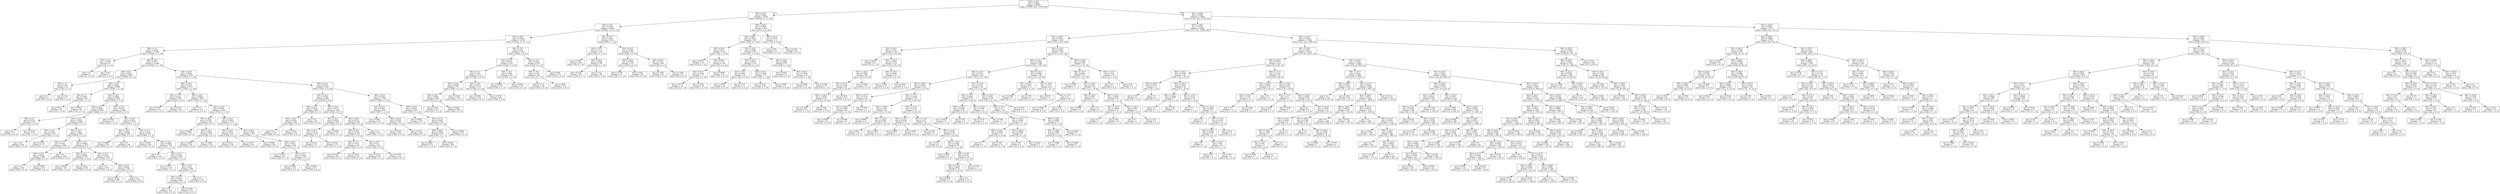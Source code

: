 digraph Tree {
node [shape=box] ;
0 [label="X[0] <= 98.5\ngini = 0.5265\nsamples = 28863\nvalue = [15995, 506, 11746, 616]"] ;
1 [label="X[0] <= 85.5\ngini = 0.0493\nsamples = 15243\nvalue = [14858, 13, 17, 355]"] ;
0 -> 1 [labeldistance=2.5, labelangle=45, headlabel="True"] ;
2 [label="X[0] <= 78.5\ngini = 0.0265\nsamples = 14842\nvalue = [14643, 13, 14, 172]"] ;
1 -> 2 ;
3 [label="X[0] <= 68.5\ngini = 0.0198\nsamples = 14306\nvalue = [14163, 13, 13, 117]"] ;
2 -> 3 ;
4 [label="X[0] <= 3.5\ngini = 0.0136\nsamples = 12394\nvalue = [12309, 13, 7, 65]"] ;
3 -> 4 ;
5 [label="X[0] <= 2.0\ngini = 0.4444\nsamples = 6\nvalue = [4, 2, 0, 0]"] ;
4 -> 5 ;
6 [label="gini = 0.0\nsamples = 1\nvalue = [1, 0, 0, 0]"] ;
5 -> 6 ;
7 [label="gini = 0.48\nsamples = 5\nvalue = [3, 2, 0, 0]"] ;
5 -> 7 ;
8 [label="X[0] <= 36.5\ngini = 0.0133\nsamples = 12388\nvalue = [12305, 11, 7, 65]"] ;
4 -> 8 ;
9 [label="X[0] <= 6.5\ngini = 0.0057\nsamples = 6604\nvalue = [6585, 8, 0, 11]"] ;
8 -> 9 ;
10 [label="X[0] <= 5.5\ngini = 0.185\nsamples = 20\nvalue = [18, 1, 0, 1]"] ;
9 -> 10 ;
11 [label="gini = 0.0\nsamples = 9\nvalue = [9, 0, 0, 0]"] ;
10 -> 11 ;
12 [label="gini = 0.314\nsamples = 11\nvalue = [9, 1, 0, 1]"] ;
10 -> 12 ;
13 [label="X[0] <= 8.5\ngini = 0.0052\nsamples = 6584\nvalue = [6567, 7, 0, 10]"] ;
9 -> 13 ;
14 [label="X[0] <= 7.5\ngini = 0.0592\nsamples = 66\nvalue = [64, 1, 0, 1]"] ;
13 -> 14 ;
15 [label="gini = 0.074\nsamples = 26\nvalue = [25, 1, 0, 0]"] ;
14 -> 15 ;
16 [label="gini = 0.0487\nsamples = 40\nvalue = [39, 0, 0, 1]"] ;
14 -> 16 ;
17 [label="X[0] <= 26.5\ngini = 0.0046\nsamples = 6518\nvalue = [6503, 6, 0, 9]"] ;
13 -> 17 ;
18 [label="X[0] <= 10.5\ngini = 0.0026\nsamples = 4670\nvalue = [4664, 4, 0, 2]"] ;
17 -> 18 ;
19 [label="X[0] <= 9.5\ngini = 0.0123\nsamples = 162\nvalue = [161, 1, 0, 0]"] ;
18 -> 19 ;
20 [label="gini = 0.0\nsamples = 70\nvalue = [70, 0, 0, 0]"] ;
19 -> 20 ;
21 [label="gini = 0.0215\nsamples = 92\nvalue = [91, 1, 0, 0]"] ;
19 -> 21 ;
22 [label="X[0] <= 13.5\ngini = 0.0022\nsamples = 4508\nvalue = [4503, 3, 0, 2]"] ;
18 -> 22 ;
23 [label="X[0] <= 12.5\ngini = 0.0047\nsamples = 425\nvalue = [424, 1, 0, 0]"] ;
22 -> 23 ;
24 [label="gini = 0.0\nsamples = 248\nvalue = [248, 0, 0, 0]"] ;
23 -> 24 ;
25 [label="gini = 0.0112\nsamples = 177\nvalue = [176, 1, 0, 0]"] ;
23 -> 25 ;
26 [label="X[0] <= 20.5\ngini = 0.002\nsamples = 4083\nvalue = [4079, 2, 0, 2]"] ;
22 -> 26 ;
27 [label="X[0] <= 17.5\ngini = 0.001\nsamples = 1904\nvalue = [1903, 0, 0, 1]"] ;
26 -> 27 ;
28 [label="X[0] <= 16.5\ngini = 0.0022\nsamples = 899\nvalue = [898, 0, 0, 1]"] ;
27 -> 28 ;
29 [label="gini = 0.0\nsamples = 652\nvalue = [652, 0, 0, 0]"] ;
28 -> 29 ;
30 [label="gini = 0.0081\nsamples = 247\nvalue = [246, 0, 0, 1]"] ;
28 -> 30 ;
31 [label="gini = 0.0\nsamples = 1005\nvalue = [1005, 0, 0, 0]"] ;
27 -> 31 ;
32 [label="X[0] <= 22.5\ngini = 0.0028\nsamples = 2179\nvalue = [2176, 2, 0, 1]"] ;
26 -> 32 ;
33 [label="X[0] <= 21.5\ngini = 0.0054\nsamples = 737\nvalue = [735, 2, 0, 0]"] ;
32 -> 33 ;
34 [label="gini = 0.0058\nsamples = 343\nvalue = [342, 1, 0, 0]"] ;
33 -> 34 ;
35 [label="gini = 0.0051\nsamples = 394\nvalue = [393, 1, 0, 0]"] ;
33 -> 35 ;
36 [label="X[0] <= 24.5\ngini = 0.0014\nsamples = 1442\nvalue = [1441, 0, 0, 1]"] ;
32 -> 36 ;
37 [label="gini = 0.0\nsamples = 738\nvalue = [738, 0, 0, 0]"] ;
36 -> 37 ;
38 [label="X[0] <= 25.5\ngini = 0.0028\nsamples = 704\nvalue = [703, 0, 0, 1]"] ;
36 -> 38 ;
39 [label="gini = 0.0054\nsamples = 368\nvalue = [367, 0, 0, 1]"] ;
38 -> 39 ;
40 [label="gini = 0.0\nsamples = 336\nvalue = [336, 0, 0, 0]"] ;
38 -> 40 ;
41 [label="X[0] <= 27.5\ngini = 0.0097\nsamples = 1848\nvalue = [1839, 2, 0, 7]"] ;
17 -> 41 ;
42 [label="gini = 0.0219\nsamples = 271\nvalue = [268, 1, 0, 2]"] ;
41 -> 42 ;
43 [label="X[0] <= 30.5\ngini = 0.0076\nsamples = 1577\nvalue = [1571, 1, 0, 5]"] ;
41 -> 43 ;
44 [label="X[0] <= 28.5\ngini = 0.0029\nsamples = 690\nvalue = [689, 0, 0, 1]"] ;
43 -> 44 ;
45 [label="gini = 0.0068\nsamples = 291\nvalue = [290, 0, 0, 1]"] ;
44 -> 45 ;
46 [label="gini = 0.0\nsamples = 399\nvalue = [399, 0, 0, 0]"] ;
44 -> 46 ;
47 [label="X[0] <= 31.5\ngini = 0.0112\nsamples = 887\nvalue = [882, 1, 0, 4]"] ;
43 -> 47 ;
48 [label="gini = 0.0234\nsamples = 169\nvalue = [167, 0, 0, 2]"] ;
47 -> 48 ;
49 [label="X[0] <= 32.5\ngini = 0.0083\nsamples = 718\nvalue = [715, 1, 0, 2]"] ;
47 -> 49 ;
50 [label="gini = 0.0\nsamples = 153\nvalue = [153, 0, 0, 0]"] ;
49 -> 50 ;
51 [label="X[0] <= 33.5\ngini = 0.0106\nsamples = 565\nvalue = [562, 1, 0, 2]"] ;
49 -> 51 ;
52 [label="gini = 0.0237\nsamples = 167\nvalue = [165, 1, 0, 1]"] ;
51 -> 52 ;
53 [label="X[0] <= 35.5\ngini = 0.005\nsamples = 398\nvalue = [397, 0, 0, 1]"] ;
51 -> 53 ;
54 [label="X[0] <= 34.5\ngini = 0.0074\nsamples = 269\nvalue = [268, 0, 0, 1]"] ;
53 -> 54 ;
55 [label="gini = 0.0\nsamples = 126\nvalue = [126, 0, 0, 0]"] ;
54 -> 55 ;
56 [label="gini = 0.0139\nsamples = 143\nvalue = [142, 0, 0, 1]"] ;
54 -> 56 ;
57 [label="gini = 0.0\nsamples = 129\nvalue = [129, 0, 0, 0]"] ;
53 -> 57 ;
58 [label="X[0] <= 48.5\ngini = 0.0219\nsamples = 5784\nvalue = [5720, 3, 7, 54]"] ;
8 -> 58 ;
59 [label="X[0] <= 38.5\ngini = 0.0315\nsamples = 1877\nvalue = [1847, 3, 1, 26]"] ;
58 -> 59 ;
60 [label="X[0] <= 37.5\ngini = 0.0525\nsamples = 224\nvalue = [218, 3, 0, 3]"] ;
59 -> 60 ;
61 [label="gini = 0.0333\nsamples = 118\nvalue = [116, 0, 0, 2]"] ;
60 -> 61 ;
62 [label="gini = 0.0732\nsamples = 106\nvalue = [102, 3, 0, 1]"] ;
60 -> 62 ;
63 [label="X[0] <= 39.5\ngini = 0.0286\nsamples = 1653\nvalue = [1629, 0, 1, 23]"] ;
59 -> 63 ;
64 [label="gini = 0.0\nsamples = 113\nvalue = [113, 0, 0, 0]"] ;
63 -> 64 ;
65 [label="X[0] <= 42.5\ngini = 0.0307\nsamples = 1540\nvalue = [1516, 0, 1, 23]"] ;
63 -> 65 ;
66 [label="X[0] <= 40.5\ngini = 0.0379\nsamples = 362\nvalue = [355, 0, 0, 7]"] ;
65 -> 66 ;
67 [label="gini = 0.0364\nsamples = 108\nvalue = [106, 0, 0, 2]"] ;
66 -> 67 ;
68 [label="X[0] <= 41.5\ngini = 0.0386\nsamples = 254\nvalue = [249, 0, 0, 5]"] ;
66 -> 68 ;
69 [label="gini = 0.0392\nsamples = 100\nvalue = [98, 0, 0, 2]"] ;
68 -> 69 ;
70 [label="gini = 0.0382\nsamples = 154\nvalue = [151, 0, 0, 3]"] ;
68 -> 70 ;
71 [label="X[0] <= 44.5\ngini = 0.0285\nsamples = 1178\nvalue = [1161, 0, 1, 16]"] ;
65 -> 71 ;
72 [label="X[0] <= 43.5\ngini = 0.0151\nsamples = 395\nvalue = [392, 0, 0, 3]"] ;
71 -> 72 ;
73 [label="gini = 0.0103\nsamples = 194\nvalue = [193, 0, 0, 1]"] ;
72 -> 73 ;
74 [label="gini = 0.0197\nsamples = 201\nvalue = [199, 0, 0, 2]"] ;
72 -> 74 ;
75 [label="X[0] <= 45.5\ngini = 0.0352\nsamples = 783\nvalue = [769, 0, 1, 13]"] ;
71 -> 75 ;
76 [label="gini = 0.0585\nsamples = 199\nvalue = [193, 0, 0, 6]"] ;
75 -> 76 ;
77 [label="X[0] <= 46.5\ngini = 0.0271\nsamples = 584\nvalue = [576, 0, 1, 7]"] ;
75 -> 77 ;
78 [label="gini = 0.028\nsamples = 212\nvalue = [209, 0, 1, 2]"] ;
77 -> 78 ;
79 [label="X[0] <= 47.5\ngini = 0.0265\nsamples = 372\nvalue = [367, 0, 0, 5]"] ;
77 -> 79 ;
80 [label="gini = 0.0268\nsamples = 221\nvalue = [218, 0, 0, 3]"] ;
79 -> 80 ;
81 [label="gini = 0.0261\nsamples = 151\nvalue = [149, 0, 0, 2]"] ;
79 -> 81 ;
82 [label="X[0] <= 61.5\ngini = 0.0173\nsamples = 3907\nvalue = [3873, 0, 6, 28]"] ;
58 -> 82 ;
83 [label="X[0] <= 53.5\ngini = 0.0109\nsamples = 2201\nvalue = [2189, 0, 4, 8]"] ;
82 -> 83 ;
84 [label="X[0] <= 51.5\ngini = 0.0025\nsamples = 809\nvalue = [808, 0, 0, 1]"] ;
83 -> 84 ;
85 [label="X[0] <= 50.5\ngini = 0.0041\nsamples = 482\nvalue = [481, 0, 0, 1]"] ;
84 -> 85 ;
86 [label="gini = 0.0\nsamples = 326\nvalue = [326, 0, 0, 0]"] ;
85 -> 86 ;
87 [label="gini = 0.0127\nsamples = 156\nvalue = [155, 0, 0, 1]"] ;
85 -> 87 ;
88 [label="gini = 0.0\nsamples = 327\nvalue = [327, 0, 0, 0]"] ;
84 -> 88 ;
89 [label="X[0] <= 56.5\ngini = 0.0157\nsamples = 1392\nvalue = [1381, 0, 4, 7]"] ;
83 -> 89 ;
90 [label="X[0] <= 55.5\ngini = 0.0234\nsamples = 509\nvalue = [503, 0, 4, 2]"] ;
89 -> 90 ;
91 [label="X[0] <= 54.5\ngini = 0.0113\nsamples = 352\nvalue = [350, 0, 1, 1]"] ;
90 -> 91 ;
92 [label="gini = 0.0112\nsamples = 177\nvalue = [176, 0, 0, 1]"] ;
91 -> 92 ;
93 [label="gini = 0.0114\nsamples = 175\nvalue = [174, 0, 1, 0]"] ;
91 -> 93 ;
94 [label="gini = 0.0499\nsamples = 157\nvalue = [153, 0, 3, 1]"] ;
90 -> 94 ;
95 [label="X[0] <= 60.5\ngini = 0.0113\nsamples = 883\nvalue = [878, 0, 0, 5]"] ;
89 -> 95 ;
96 [label="X[0] <= 58.5\ngini = 0.0138\nsamples = 722\nvalue = [717, 0, 0, 5]"] ;
95 -> 96 ;
97 [label="X[0] <= 57.5\ngini = 0.0165\nsamples = 361\nvalue = [358, 0, 0, 3]"] ;
96 -> 97 ;
98 [label="gini = 0.0124\nsamples = 160\nvalue = [159, 0, 0, 1]"] ;
97 -> 98 ;
99 [label="gini = 0.0197\nsamples = 201\nvalue = [199, 0, 0, 2]"] ;
97 -> 99 ;
100 [label="X[0] <= 59.5\ngini = 0.011\nsamples = 361\nvalue = [359, 0, 0, 2]"] ;
96 -> 100 ;
101 [label="gini = 0.0118\nsamples = 169\nvalue = [168, 0, 0, 1]"] ;
100 -> 101 ;
102 [label="gini = 0.0104\nsamples = 192\nvalue = [191, 0, 0, 1]"] ;
100 -> 102 ;
103 [label="gini = 0.0\nsamples = 161\nvalue = [161, 0, 0, 0]"] ;
95 -> 103 ;
104 [label="X[0] <= 64.5\ngini = 0.0255\nsamples = 1706\nvalue = [1684, 0, 2, 20]"] ;
82 -> 104 ;
105 [label="X[0] <= 62.5\ngini = 0.0347\nsamples = 679\nvalue = [667, 0, 0, 12]"] ;
104 -> 105 ;
106 [label="gini = 0.0461\nsamples = 212\nvalue = [207, 0, 0, 5]"] ;
105 -> 106 ;
107 [label="X[0] <= 63.5\ngini = 0.0295\nsamples = 467\nvalue = [460, 0, 0, 7]"] ;
105 -> 107 ;
108 [label="gini = 0.0195\nsamples = 203\nvalue = [201, 0, 0, 2]"] ;
107 -> 108 ;
109 [label="gini = 0.0372\nsamples = 264\nvalue = [259, 0, 0, 5]"] ;
107 -> 109 ;
110 [label="X[0] <= 65.5\ngini = 0.0193\nsamples = 1027\nvalue = [1017, 0, 2, 8]"] ;
104 -> 110 ;
111 [label="gini = 0.0085\nsamples = 235\nvalue = [234, 0, 1, 0]"] ;
110 -> 111 ;
112 [label="X[0] <= 67.5\ngini = 0.0225\nsamples = 792\nvalue = [783, 0, 1, 8]"] ;
110 -> 112 ;
113 [label="X[0] <= 66.5\ngini = 0.0285\nsamples = 555\nvalue = [547, 0, 1, 7]"] ;
112 -> 113 ;
114 [label="gini = 0.0287\nsamples = 275\nvalue = [271, 0, 0, 4]"] ;
113 -> 114 ;
115 [label="gini = 0.0282\nsamples = 280\nvalue = [276, 0, 1, 3]"] ;
113 -> 115 ;
116 [label="gini = 0.0084\nsamples = 237\nvalue = [236, 0, 0, 1]"] ;
112 -> 116 ;
117 [label="X[0] <= 75.5\ngini = 0.059\nsamples = 1912\nvalue = [1854, 0, 6, 52]"] ;
3 -> 117 ;
118 [label="X[0] <= 73.5\ngini = 0.0516\nsamples = 1477\nvalue = [1438, 0, 6, 33]"] ;
117 -> 118 ;
119 [label="X[0] <= 71.5\ngini = 0.047\nsamples = 1124\nvalue = [1097, 0, 4, 23]"] ;
118 -> 119 ;
120 [label="X[0] <= 70.5\ngini = 0.0469\nsamples = 711\nvalue = [694, 0, 4, 13]"] ;
119 -> 120 ;
121 [label="X[0] <= 69.5\ngini = 0.0484\nsamples = 485\nvalue = [473, 0, 2, 10]"] ;
120 -> 121 ;
122 [label="gini = 0.0541\nsamples = 217\nvalue = [211, 0, 2, 4]"] ;
121 -> 122 ;
123 [label="gini = 0.0438\nsamples = 268\nvalue = [262, 0, 0, 6]"] ;
121 -> 123 ;
124 [label="gini = 0.0435\nsamples = 226\nvalue = [221, 0, 2, 3]"] ;
120 -> 124 ;
125 [label="X[0] <= 72.5\ngini = 0.0473\nsamples = 413\nvalue = [403, 0, 0, 10]"] ;
119 -> 125 ;
126 [label="gini = 0.0467\nsamples = 209\nvalue = [204, 0, 0, 5]"] ;
125 -> 126 ;
127 [label="gini = 0.0478\nsamples = 204\nvalue = [199, 0, 0, 5]"] ;
125 -> 127 ;
128 [label="X[0] <= 74.5\ngini = 0.066\nsamples = 353\nvalue = [341, 0, 2, 10]"] ;
118 -> 128 ;
129 [label="gini = 0.0665\nsamples = 175\nvalue = [169, 0, 1, 5]"] ;
128 -> 129 ;
130 [label="gini = 0.0655\nsamples = 178\nvalue = [172, 0, 1, 5]"] ;
128 -> 130 ;
131 [label="X[0] <= 77.5\ngini = 0.0835\nsamples = 435\nvalue = [416, 0, 0, 19]"] ;
117 -> 131 ;
132 [label="X[0] <= 76.5\ngini = 0.109\nsamples = 294\nvalue = [277, 0, 0, 17]"] ;
131 -> 132 ;
133 [label="gini = 0.1172\nsamples = 160\nvalue = [150, 0, 0, 10]"] ;
132 -> 133 ;
134 [label="gini = 0.099\nsamples = 134\nvalue = [127, 0, 0, 7]"] ;
132 -> 134 ;
135 [label="gini = 0.028\nsamples = 141\nvalue = [139, 0, 0, 2]"] ;
131 -> 135 ;
136 [label="X[0] <= 81.5\ngini = 0.1875\nsamples = 536\nvalue = [480, 0, 1, 55]"] ;
2 -> 136 ;
137 [label="X[0] <= 79.5\ngini = 0.1311\nsamples = 313\nvalue = [291, 0, 1, 21]"] ;
136 -> 137 ;
138 [label="gini = 0.1541\nsamples = 108\nvalue = [99, 0, 1, 8]"] ;
137 -> 138 ;
139 [label="X[0] <= 80.5\ngini = 0.1188\nsamples = 205\nvalue = [192, 0, 0, 13]"] ;
137 -> 139 ;
140 [label="gini = 0.1223\nsamples = 107\nvalue = [100, 0, 0, 7]"] ;
139 -> 140 ;
141 [label="gini = 0.115\nsamples = 98\nvalue = [92, 0, 0, 6]"] ;
139 -> 141 ;
142 [label="X[0] <= 83.5\ngini = 0.2584\nsamples = 223\nvalue = [189, 0, 0, 34]"] ;
136 -> 142 ;
143 [label="X[0] <= 82.5\ngini = 0.3348\nsamples = 127\nvalue = [100, 0, 0, 27]"] ;
142 -> 143 ;
144 [label="gini = 0.2744\nsamples = 67\nvalue = [56, 0, 0, 11]"] ;
143 -> 144 ;
145 [label="gini = 0.3911\nsamples = 60\nvalue = [44, 0, 0, 16]"] ;
143 -> 145 ;
146 [label="X[0] <= 84.5\ngini = 0.1352\nsamples = 96\nvalue = [89, 0, 0, 7]"] ;
142 -> 146 ;
147 [label="gini = 0.1298\nsamples = 43\nvalue = [40, 0, 0, 3]"] ;
146 -> 147 ;
148 [label="gini = 0.1396\nsamples = 53\nvalue = [49, 0, 0, 4]"] ;
146 -> 148 ;
149 [label="X[0] <= 96.5\ngini = 0.5042\nsamples = 401\nvalue = [215, 0, 3, 183]"] ;
1 -> 149 ;
150 [label="X[0] <= 89.5\ngini = 0.5002\nsamples = 350\nvalue = [196, 0, 3, 151]"] ;
149 -> 150 ;
151 [label="X[0] <= 86.5\ngini = 0.4817\nsamples = 163\nvalue = [99, 0, 1, 63]"] ;
150 -> 151 ;
152 [label="gini = 0.4973\nsamples = 54\nvalue = [32, 0, 1, 21]"] ;
151 -> 152 ;
153 [label="X[0] <= 88.5\ngini = 0.4737\nsamples = 109\nvalue = [67, 0, 0, 42]"] ;
151 -> 153 ;
154 [label="X[0] <= 87.5\ngini = 0.4756\nsamples = 77\nvalue = [47, 0, 0, 30]"] ;
153 -> 154 ;
155 [label="gini = 0.4775\nsamples = 33\nvalue = [20, 0, 0, 13]"] ;
154 -> 155 ;
156 [label="gini = 0.4742\nsamples = 44\nvalue = [27, 0, 0, 17]"] ;
154 -> 156 ;
157 [label="gini = 0.4688\nsamples = 32\nvalue = [20, 0, 0, 12]"] ;
153 -> 157 ;
158 [label="X[0] <= 93.5\ngini = 0.5094\nsamples = 187\nvalue = [97, 0, 2, 88]"] ;
150 -> 158 ;
159 [label="X[0] <= 91.5\ngini = 0.5079\nsamples = 120\nvalue = [58, 0, 1, 61]"] ;
158 -> 159 ;
160 [label="X[0] <= 90.5\ngini = 0.4981\nsamples = 49\nvalue = [26, 0, 0, 23]"] ;
159 -> 160 ;
161 [label="gini = 0.4974\nsamples = 28\nvalue = [13, 0, 0, 15]"] ;
160 -> 161 ;
162 [label="gini = 0.4717\nsamples = 21\nvalue = [13, 0, 0, 8]"] ;
160 -> 162 ;
163 [label="X[0] <= 92.5\ngini = 0.5102\nsamples = 71\nvalue = [32, 0, 1, 38]"] ;
159 -> 163 ;
164 [label="gini = 0.5242\nsamples = 34\nvalue = [15, 0, 1, 18]"] ;
163 -> 164 ;
165 [label="gini = 0.4967\nsamples = 37\nvalue = [17, 0, 0, 20]"] ;
163 -> 165 ;
166 [label="X[0] <= 94.5\ngini = 0.4986\nsamples = 67\nvalue = [39, 0, 1, 27]"] ;
158 -> 166 ;
167 [label="gini = 0.4281\nsamples = 29\nvalue = [20, 0, 0, 9]"] ;
166 -> 167 ;
168 [label="X[0] <= 95.5\ngini = 0.5249\nsamples = 38\nvalue = [19, 0, 1, 18]"] ;
166 -> 168 ;
169 [label="gini = 0.4989\nsamples = 21\nvalue = [11, 0, 0, 10]"] ;
168 -> 169 ;
170 [label="gini = 0.5536\nsamples = 17\nvalue = [8, 0, 1, 8]"] ;
168 -> 170 ;
171 [label="X[0] <= 97.5\ngini = 0.4675\nsamples = 51\nvalue = [19, 0, 0, 32]"] ;
149 -> 171 ;
172 [label="gini = 0.48\nsamples = 25\nvalue = [10, 0, 0, 15]"] ;
171 -> 172 ;
173 [label="gini = 0.4527\nsamples = 26\nvalue = [9, 0, 0, 17]"] ;
171 -> 173 ;
174 [label="X[0] <= 260.5\ngini = 0.2498\nsamples = 13620\nvalue = [1137, 493, 11729, 261]"] ;
0 -> 174 [labeldistance=2.5, labelangle=-45, headlabel="False"] ;
175 [label="X[0] <= 148.5\ngini = 0.0742\nsamples = 12043\nvalue = [77, 123, 11584, 259]"] ;
174 -> 175 ;
176 [label="X[0] <= 105.5\ngini = 0.5601\nsamples = 474\nvalue = [30, 3, 202, 239]"] ;
175 -> 176 ;
177 [label="X[0] <= 99.5\ngini = 0.5351\nsamples = 143\nvalue = [19, 0, 35, 89]"] ;
176 -> 177 ;
178 [label="gini = 0.5248\nsamples = 22\nvalue = [5, 0, 3, 14]"] ;
177 -> 178 ;
179 [label="X[0] <= 103.5\ngini = 0.5325\nsamples = 121\nvalue = [14, 0, 32, 75]"] ;
177 -> 179 ;
180 [label="X[0] <= 102.5\ngini = 0.5004\nsamples = 89\nvalue = [8, 0, 23, 58]"] ;
179 -> 180 ;
181 [label="X[0] <= 101.5\ngini = 0.5108\nsamples = 65\nvalue = [5, 0, 19, 41]"] ;
180 -> 181 ;
182 [label="X[0] <= 100.5\ngini = 0.4824\nsamples = 43\nvalue = [4, 0, 10, 29]"] ;
181 -> 182 ;
183 [label="gini = 0.5104\nsamples = 23\nvalue = [3, 0, 5, 15]"] ;
182 -> 183 ;
184 [label="gini = 0.445\nsamples = 20\nvalue = [1, 0, 5, 14]"] ;
182 -> 184 ;
185 [label="gini = 0.5331\nsamples = 22\nvalue = [1, 0, 9, 12]"] ;
181 -> 185 ;
186 [label="gini = 0.4549\nsamples = 24\nvalue = [3, 0, 4, 17]"] ;
180 -> 186 ;
187 [label="X[0] <= 104.5\ngini = 0.6035\nsamples = 32\nvalue = [6, 0, 9, 17]"] ;
179 -> 187 ;
188 [label="gini = 0.6044\nsamples = 15\nvalue = [3, 0, 4, 8]"] ;
187 -> 188 ;
189 [label="gini = 0.6021\nsamples = 17\nvalue = [3, 0, 5, 9]"] ;
187 -> 189 ;
190 [label="X[0] <= 136.5\ngini = 0.5389\nsamples = 331\nvalue = [11, 3, 167, 150]"] ;
176 -> 190 ;
191 [label="X[0] <= 131.5\ngini = 0.5366\nsamples = 284\nvalue = [10, 1, 139, 134]"] ;
190 -> 191 ;
192 [label="X[0] <= 119.5\ngini = 0.5372\nsamples = 235\nvalue = [10, 0, 121, 104]"] ;
191 -> 192 ;
193 [label="X[0] <= 108.5\ngini = 0.5425\nsamples = 153\nvalue = [7, 0, 74, 72]"] ;
192 -> 193 ;
194 [label="X[0] <= 107.5\ngini = 0.5733\nsamples = 43\nvalue = [4, 0, 22, 17]"] ;
193 -> 194 ;
195 [label="X[0] <= 106.5\ngini = 0.5996\nsamples = 32\nvalue = [4, 0, 13, 15]"] ;
194 -> 195 ;
196 [label="gini = 0.5805\nsamples = 21\nvalue = [2, 0, 9, 10]"] ;
195 -> 196 ;
197 [label="gini = 0.6281\nsamples = 11\nvalue = [2, 0, 4, 5]"] ;
195 -> 197 ;
198 [label="gini = 0.2975\nsamples = 11\nvalue = [0, 0, 9, 2]"] ;
194 -> 198 ;
199 [label="X[0] <= 111.5\ngini = 0.5258\nsamples = 110\nvalue = [3, 0, 52, 55]"] ;
193 -> 199 ;
200 [label="X[0] <= 109.5\ngini = 0.535\nsamples = 40\nvalue = [2, 0, 16, 22]"] ;
199 -> 200 ;
201 [label="gini = 0.4898\nsamples = 14\nvalue = [0, 0, 6, 8]"] ;
200 -> 201 ;
202 [label="X[0] <= 110.5\ngini = 0.5562\nsamples = 26\nvalue = [2, 0, 10, 14]"] ;
200 -> 202 ;
203 [label="gini = 0.602\nsamples = 14\nvalue = [2, 0, 5, 7]"] ;
202 -> 203 ;
204 [label="gini = 0.4861\nsamples = 12\nvalue = [0, 0, 5, 7]"] ;
202 -> 204 ;
205 [label="X[0] <= 113.5\ngini = 0.5131\nsamples = 70\nvalue = [1, 0, 36, 33]"] ;
199 -> 205 ;
206 [label="X[0] <= 112.5\ngini = 0.4444\nsamples = 18\nvalue = [0, 0, 12, 6]"] ;
205 -> 206 ;
207 [label="gini = 0.4898\nsamples = 7\nvalue = [0, 0, 4, 3]"] ;
206 -> 207 ;
208 [label="gini = 0.3967\nsamples = 11\nvalue = [0, 0, 8, 3]"] ;
206 -> 208 ;
209 [label="X[0] <= 114.5\ngini = 0.517\nsamples = 52\nvalue = [1, 0, 24, 27]"] ;
205 -> 209 ;
210 [label="gini = 0.2188\nsamples = 8\nvalue = [0, 0, 1, 7]"] ;
209 -> 210 ;
211 [label="X[0] <= 115.5\ngini = 0.5196\nsamples = 44\nvalue = [1, 0, 23, 20]"] ;
209 -> 211 ;
212 [label="gini = 0.375\nsamples = 8\nvalue = [0, 0, 6, 2]"] ;
211 -> 212 ;
213 [label="X[0] <= 116.5\ngini = 0.5262\nsamples = 36\nvalue = [1, 0, 17, 18]"] ;
211 -> 213 ;
214 [label="gini = 0.4444\nsamples = 6\nvalue = [0, 0, 2, 4]"] ;
213 -> 214 ;
215 [label="X[0] <= 118.5\ngini = 0.5311\nsamples = 30\nvalue = [1, 0, 15, 14]"] ;
213 -> 215 ;
216 [label="X[0] <= 117.5\ngini = 0.4986\nsamples = 19\nvalue = [0, 0, 10, 9]"] ;
215 -> 216 ;
217 [label="gini = 0.4938\nsamples = 9\nvalue = [0, 0, 5, 4]"] ;
216 -> 217 ;
218 [label="gini = 0.5\nsamples = 10\nvalue = [0, 0, 5, 5]"] ;
216 -> 218 ;
219 [label="gini = 0.5785\nsamples = 11\nvalue = [1, 0, 5, 5]"] ;
215 -> 219 ;
220 [label="X[0] <= 123.5\ngini = 0.5178\nsamples = 82\nvalue = [3, 0, 47, 32]"] ;
192 -> 220 ;
221 [label="X[0] <= 121.5\ngini = 0.4005\nsamples = 27\nvalue = [1, 0, 20, 6]"] ;
220 -> 221 ;
222 [label="X[0] <= 120.5\ngini = 0.4082\nsamples = 14\nvalue = [0, 0, 10, 4]"] ;
221 -> 222 ;
223 [label="gini = 0.3457\nsamples = 9\nvalue = [0, 0, 7, 2]"] ;
222 -> 223 ;
224 [label="gini = 0.48\nsamples = 5\nvalue = [0, 0, 3, 2]"] ;
222 -> 224 ;
225 [label="X[0] <= 122.5\ngini = 0.3787\nsamples = 13\nvalue = [1, 0, 10, 2]"] ;
221 -> 225 ;
226 [label="gini = 0.2778\nsamples = 6\nvalue = [0, 0, 5, 1]"] ;
225 -> 226 ;
227 [label="gini = 0.449\nsamples = 7\nvalue = [1, 0, 5, 1]"] ;
225 -> 227 ;
228 [label="X[0] <= 130.5\ngini = 0.5342\nsamples = 55\nvalue = [2, 0, 27, 26]"] ;
220 -> 228 ;
229 [label="X[0] <= 127.5\ngini = 0.5\nsamples = 44\nvalue = [0, 0, 22, 22]"] ;
228 -> 229 ;
230 [label="X[0] <= 125.5\ngini = 0.4938\nsamples = 27\nvalue = [0, 0, 15, 12]"] ;
229 -> 230 ;
231 [label="X[0] <= 124.5\ngini = 0.4986\nsamples = 19\nvalue = [0, 0, 10, 9]"] ;
230 -> 231 ;
232 [label="gini = 0.5\nsamples = 6\nvalue = [0, 0, 3, 3]"] ;
231 -> 232 ;
233 [label="gini = 0.497\nsamples = 13\nvalue = [0, 0, 7, 6]"] ;
231 -> 233 ;
234 [label="X[0] <= 126.5\ngini = 0.4688\nsamples = 8\nvalue = [0, 0, 5, 3]"] ;
230 -> 234 ;
235 [label="gini = 0.48\nsamples = 5\nvalue = [0, 0, 3, 2]"] ;
234 -> 235 ;
236 [label="gini = 0.4444\nsamples = 3\nvalue = [0, 0, 2, 1]"] ;
234 -> 236 ;
237 [label="X[0] <= 129.5\ngini = 0.4844\nsamples = 17\nvalue = [0, 0, 7, 10]"] ;
229 -> 237 ;
238 [label="X[0] <= 128.5\ngini = 0.4898\nsamples = 14\nvalue = [0, 0, 6, 8]"] ;
237 -> 238 ;
239 [label="gini = 0.4898\nsamples = 7\nvalue = [0, 0, 3, 4]"] ;
238 -> 239 ;
240 [label="gini = 0.4898\nsamples = 7\nvalue = [0, 0, 3, 4]"] ;
238 -> 240 ;
241 [label="gini = 0.4444\nsamples = 3\nvalue = [0, 0, 1, 2]"] ;
237 -> 241 ;
242 [label="gini = 0.6281\nsamples = 11\nvalue = [2, 0, 5, 4]"] ;
228 -> 242 ;
243 [label="X[0] <= 133.5\ngini = 0.4898\nsamples = 49\nvalue = [0, 1, 18, 30]"] ;
191 -> 243 ;
244 [label="X[0] <= 132.5\ngini = 0.3047\nsamples = 16\nvalue = [0, 0, 3, 13]"] ;
243 -> 244 ;
245 [label="gini = 0.2188\nsamples = 8\nvalue = [0, 0, 1, 7]"] ;
244 -> 245 ;
246 [label="gini = 0.375\nsamples = 8\nvalue = [0, 0, 2, 6]"] ;
244 -> 246 ;
247 [label="X[0] <= 134.5\ngini = 0.5271\nsamples = 33\nvalue = [0, 1, 15, 17]"] ;
243 -> 247 ;
248 [label="gini = 0.5679\nsamples = 9\nvalue = [0, 1, 3, 5]"] ;
247 -> 248 ;
249 [label="X[0] <= 135.5\ngini = 0.5\nsamples = 24\nvalue = [0, 0, 12, 12]"] ;
247 -> 249 ;
250 [label="gini = 0.4898\nsamples = 14\nvalue = [0, 0, 8, 6]"] ;
249 -> 250 ;
251 [label="gini = 0.48\nsamples = 10\nvalue = [0, 0, 4, 6]"] ;
249 -> 251 ;
252 [label="X[0] <= 145.0\ngini = 0.5269\nsamples = 47\nvalue = [1, 2, 28, 16]"] ;
190 -> 252 ;
253 [label="X[0] <= 137.5\ngini = 0.469\nsamples = 37\nvalue = [1, 1, 25, 10]"] ;
252 -> 253 ;
254 [label="gini = 0.2188\nsamples = 8\nvalue = [0, 0, 7, 1]"] ;
253 -> 254 ;
255 [label="X[0] <= 139.5\ngini = 0.5161\nsamples = 29\nvalue = [1, 1, 18, 9]"] ;
253 -> 255 ;
256 [label="X[0] <= 138.5\ngini = 0.497\nsamples = 13\nvalue = [0, 0, 7, 6]"] ;
255 -> 256 ;
257 [label="gini = 0.4938\nsamples = 9\nvalue = [0, 0, 5, 4]"] ;
256 -> 257 ;
258 [label="gini = 0.5\nsamples = 4\nvalue = [0, 0, 2, 2]"] ;
256 -> 258 ;
259 [label="X[0] <= 141.5\ngini = 0.4844\nsamples = 16\nvalue = [1, 1, 11, 3]"] ;
255 -> 259 ;
260 [label="X[0] <= 140.5\ngini = 0.4463\nsamples = 11\nvalue = [1, 1, 8, 1]"] ;
259 -> 260 ;
261 [label="gini = 0.0\nsamples = 1\nvalue = [0, 0, 1, 0]"] ;
260 -> 261 ;
262 [label="gini = 0.48\nsamples = 10\nvalue = [1, 1, 7, 1]"] ;
260 -> 262 ;
263 [label="X[0] <= 143.0\ngini = 0.48\nsamples = 5\nvalue = [0, 0, 3, 2]"] ;
259 -> 263 ;
264 [label="gini = 0.0\nsamples = 1\nvalue = [0, 0, 0, 1]"] ;
263 -> 264 ;
265 [label="gini = 0.375\nsamples = 4\nvalue = [0, 0, 3, 1]"] ;
263 -> 265 ;
266 [label="X[0] <= 147.5\ngini = 0.54\nsamples = 10\nvalue = [0, 1, 3, 6]"] ;
252 -> 266 ;
267 [label="gini = 0.0\nsamples = 5\nvalue = [0, 0, 0, 5]"] ;
266 -> 267 ;
268 [label="gini = 0.56\nsamples = 5\nvalue = [0, 1, 3, 1]"] ;
266 -> 268 ;
269 [label="X[0] <= 251.5\ngini = 0.0319\nsamples = 11569\nvalue = [47, 120, 11382, 20]"] ;
175 -> 269 ;
270 [label="X[0] <= 190.5\ngini = 0.0202\nsamples = 10114\nvalue = [31, 52, 10011, 20]"] ;
269 -> 270 ;
271 [label="X[0] <= 158.5\ngini = 0.2877\nsamples = 107\nvalue = [0, 3, 89, 15]"] ;
270 -> 271 ;
272 [label="X[0] <= 150.5\ngini = 0.4395\nsamples = 32\nvalue = [0, 3, 23, 6]"] ;
271 -> 272 ;
273 [label="X[0] <= 149.5\ngini = 0.2778\nsamples = 6\nvalue = [0, 1, 5, 0]"] ;
272 -> 273 ;
274 [label="gini = 0.375\nsamples = 4\nvalue = [0, 1, 3, 0]"] ;
273 -> 274 ;
275 [label="gini = 0.0\nsamples = 2\nvalue = [0, 0, 2, 0]"] ;
273 -> 275 ;
276 [label="X[0] <= 152.5\ngini = 0.4615\nsamples = 26\nvalue = [0, 2, 18, 6]"] ;
272 -> 276 ;
277 [label="X[0] <= 151.5\ngini = 0.4898\nsamples = 7\nvalue = [0, 0, 4, 3]"] ;
276 -> 277 ;
278 [label="gini = 0.5\nsamples = 2\nvalue = [0, 0, 1, 1]"] ;
277 -> 278 ;
279 [label="gini = 0.48\nsamples = 5\nvalue = [0, 0, 3, 2]"] ;
277 -> 279 ;
280 [label="X[0] <= 153.5\ngini = 0.4211\nsamples = 19\nvalue = [0, 2, 14, 3]"] ;
276 -> 280 ;
281 [label="gini = 0.0\nsamples = 2\nvalue = [0, 0, 2, 0]"] ;
280 -> 281 ;
282 [label="X[0] <= 154.5\ngini = 0.4567\nsamples = 17\nvalue = [0, 2, 12, 3]"] ;
280 -> 282 ;
283 [label="gini = 0.5\nsamples = 2\nvalue = [0, 0, 1, 1]"] ;
282 -> 283 ;
284 [label="X[0] <= 157.5\ngini = 0.4267\nsamples = 15\nvalue = [0, 2, 11, 2]"] ;
282 -> 284 ;
285 [label="X[0] <= 155.5\ngini = 0.4298\nsamples = 11\nvalue = [0, 2, 8, 1]"] ;
284 -> 285 ;
286 [label="gini = 0.0\nsamples = 1\nvalue = [0, 0, 1, 0]"] ;
285 -> 286 ;
287 [label="X[0] <= 156.5\ngini = 0.46\nsamples = 10\nvalue = [0, 2, 7, 1]"] ;
285 -> 287 ;
288 [label="gini = 0.56\nsamples = 5\nvalue = [0, 1, 3, 1]"] ;
287 -> 288 ;
289 [label="gini = 0.32\nsamples = 5\nvalue = [0, 1, 4, 0]"] ;
287 -> 289 ;
290 [label="gini = 0.375\nsamples = 4\nvalue = [0, 0, 3, 1]"] ;
284 -> 290 ;
291 [label="X[0] <= 172.5\ngini = 0.2112\nsamples = 75\nvalue = [0, 0, 66, 9]"] ;
271 -> 291 ;
292 [label="X[0] <= 163.5\ngini = 0.0624\nsamples = 31\nvalue = [0, 0, 30, 1]"] ;
291 -> 292 ;
293 [label="X[0] <= 162.5\ngini = 0.1327\nsamples = 14\nvalue = [0, 0, 13, 1]"] ;
292 -> 293 ;
294 [label="gini = 0.0\nsamples = 11\nvalue = [0, 0, 11, 0]"] ;
293 -> 294 ;
295 [label="gini = 0.4444\nsamples = 3\nvalue = [0, 0, 2, 1]"] ;
293 -> 295 ;
296 [label="gini = 0.0\nsamples = 17\nvalue = [0, 0, 17, 0]"] ;
292 -> 296 ;
297 [label="X[0] <= 174.5\ngini = 0.2975\nsamples = 44\nvalue = [0, 0, 36, 8]"] ;
291 -> 297 ;
298 [label="X[0] <= 173.5\ngini = 0.5\nsamples = 6\nvalue = [0, 0, 3, 3]"] ;
297 -> 298 ;
299 [label="gini = 0.4444\nsamples = 3\nvalue = [0, 0, 2, 1]"] ;
298 -> 299 ;
300 [label="gini = 0.4444\nsamples = 3\nvalue = [0, 0, 1, 2]"] ;
298 -> 300 ;
301 [label="X[0] <= 180.5\ngini = 0.2285\nsamples = 38\nvalue = [0, 0, 33, 5]"] ;
297 -> 301 ;
302 [label="gini = 0.0\nsamples = 6\nvalue = [0, 0, 6, 0]"] ;
301 -> 302 ;
303 [label="X[0] <= 186.5\ngini = 0.2637\nsamples = 32\nvalue = [0, 0, 27, 5]"] ;
301 -> 303 ;
304 [label="X[0] <= 184.5\ngini = 0.4444\nsamples = 9\nvalue = [0, 0, 6, 3]"] ;
303 -> 304 ;
305 [label="X[0] <= 182.5\ngini = 0.4082\nsamples = 7\nvalue = [0, 0, 5, 2]"] ;
304 -> 305 ;
306 [label="X[0] <= 181.5\ngini = 0.48\nsamples = 5\nvalue = [0, 0, 3, 2]"] ;
305 -> 306 ;
307 [label="gini = 0.4444\nsamples = 3\nvalue = [0, 0, 2, 1]"] ;
306 -> 307 ;
308 [label="gini = 0.5\nsamples = 2\nvalue = [0, 0, 1, 1]"] ;
306 -> 308 ;
309 [label="gini = 0.0\nsamples = 2\nvalue = [0, 0, 2, 0]"] ;
305 -> 309 ;
310 [label="gini = 0.5\nsamples = 2\nvalue = [0, 0, 1, 1]"] ;
304 -> 310 ;
311 [label="X[0] <= 188.5\ngini = 0.1588\nsamples = 23\nvalue = [0, 0, 21, 2]"] ;
303 -> 311 ;
312 [label="gini = 0.0\nsamples = 7\nvalue = [0, 0, 7, 0]"] ;
311 -> 312 ;
313 [label="X[0] <= 189.5\ngini = 0.2188\nsamples = 16\nvalue = [0, 0, 14, 2]"] ;
311 -> 313 ;
314 [label="gini = 0.2449\nsamples = 7\nvalue = [0, 0, 6, 1]"] ;
313 -> 314 ;
315 [label="gini = 0.1975\nsamples = 9\nvalue = [0, 0, 8, 1]"] ;
313 -> 315 ;
316 [label="X[0] <= 218.5\ngini = 0.0169\nsamples = 10007\nvalue = [31, 49, 9922, 5]"] ;
270 -> 316 ;
317 [label="X[0] <= 197.5\ngini = 0.003\nsamples = 3985\nvalue = [0, 5, 3979, 1]"] ;
316 -> 317 ;
318 [label="X[0] <= 196.5\ngini = 0.0123\nsamples = 324\nvalue = [0, 1, 322, 1]"] ;
317 -> 318 ;
319 [label="gini = 0.0\nsamples = 231\nvalue = [0, 0, 231, 0]"] ;
318 -> 319 ;
320 [label="gini = 0.0423\nsamples = 93\nvalue = [0, 1, 91, 1]"] ;
318 -> 320 ;
321 [label="X[0] <= 217.5\ngini = 0.0022\nsamples = 3661\nvalue = [0, 4, 3657, 0]"] ;
317 -> 321 ;
322 [label="X[0] <= 200.5\ngini = 0.0017\nsamples = 3482\nvalue = [0, 3, 3479, 0]"] ;
321 -> 322 ;
323 [label="X[0] <= 199.5\ngini = 0.0059\nsamples = 337\nvalue = [0, 1, 336, 0]"] ;
322 -> 323 ;
324 [label="gini = 0.0\nsamples = 209\nvalue = [0, 0, 209, 0]"] ;
323 -> 324 ;
325 [label="gini = 0.0155\nsamples = 128\nvalue = [0, 1, 127, 0]"] ;
323 -> 325 ;
326 [label="X[0] <= 211.5\ngini = 0.0013\nsamples = 3145\nvalue = [0, 2, 3143, 0]"] ;
322 -> 326 ;
327 [label="gini = 0.0\nsamples = 1974\nvalue = [0, 0, 1974, 0]"] ;
326 -> 327 ;
328 [label="X[0] <= 212.5\ngini = 0.0034\nsamples = 1171\nvalue = [0, 2, 1169, 0]"] ;
326 -> 328 ;
329 [label="gini = 0.0105\nsamples = 190\nvalue = [0, 1, 189, 0]"] ;
328 -> 329 ;
330 [label="X[0] <= 214.5\ngini = 0.002\nsamples = 981\nvalue = [0, 1, 980, 0]"] ;
328 -> 330 ;
331 [label="gini = 0.0\nsamples = 412\nvalue = [0, 0, 412, 0]"] ;
330 -> 331 ;
332 [label="X[0] <= 215.5\ngini = 0.0035\nsamples = 569\nvalue = [0, 1, 568, 0]"] ;
330 -> 332 ;
333 [label="gini = 0.0116\nsamples = 172\nvalue = [0, 1, 171, 0]"] ;
332 -> 333 ;
334 [label="gini = 0.0\nsamples = 397\nvalue = [0, 0, 397, 0]"] ;
332 -> 334 ;
335 [label="gini = 0.0111\nsamples = 179\nvalue = [0, 1, 178, 0]"] ;
321 -> 335 ;
336 [label="X[0] <= 230.5\ngini = 0.026\nsamples = 6022\nvalue = [31, 44, 5943, 4]"] ;
316 -> 336 ;
337 [label="X[0] <= 222.5\ngini = 0.0239\nsamples = 2151\nvalue = [3, 19, 2125, 4]"] ;
336 -> 337 ;
338 [label="X[0] <= 221.5\ngini = 0.0165\nsamples = 724\nvalue = [1, 4, 718, 1]"] ;
337 -> 338 ;
339 [label="X[0] <= 219.5\ngini = 0.0184\nsamples = 539\nvalue = [0, 4, 534, 1]"] ;
338 -> 339 ;
340 [label="gini = 0.0229\nsamples = 173\nvalue = [0, 2, 171, 0]"] ;
339 -> 340 ;
341 [label="X[0] <= 220.5\ngini = 0.0163\nsamples = 366\nvalue = [0, 2, 363, 1]"] ;
339 -> 341 ;
342 [label="gini = 0.0112\nsamples = 177\nvalue = [0, 0, 176, 1]"] ;
341 -> 342 ;
343 [label="gini = 0.0209\nsamples = 189\nvalue = [0, 2, 187, 0]"] ;
341 -> 343 ;
344 [label="gini = 0.0108\nsamples = 185\nvalue = [1, 0, 184, 0]"] ;
338 -> 344 ;
345 [label="X[0] <= 223.5\ngini = 0.0277\nsamples = 1427\nvalue = [2, 15, 1407, 3]"] ;
337 -> 345 ;
346 [label="gini = 0.0469\nsamples = 209\nvalue = [1, 4, 204, 0]"] ;
345 -> 346 ;
347 [label="X[0] <= 224.5\ngini = 0.0244\nsamples = 1218\nvalue = [1, 11, 1203, 3]"] ;
345 -> 347 ;
348 [label="gini = 0.0096\nsamples = 208\nvalue = [0, 0, 207, 1]"] ;
347 -> 348 ;
349 [label="X[0] <= 228.5\ngini = 0.0274\nsamples = 1010\nvalue = [1, 11, 996, 2]"] ;
347 -> 349 ;
350 [label="X[0] <= 227.5\ngini = 0.0324\nsamples = 791\nvalue = [1, 10, 778, 2]"] ;
349 -> 350 ;
351 [label="X[0] <= 226.5\ngini = 0.0293\nsamples = 607\nvalue = [0, 8, 598, 1]"] ;
350 -> 351 ;
352 [label="X[0] <= 225.5\ngini = 0.0336\nsamples = 411\nvalue = [0, 6, 404, 1]"] ;
351 -> 352 ;
353 [label="gini = 0.0301\nsamples = 197\nvalue = [0, 2, 194, 1]"] ;
352 -> 353 ;
354 [label="gini = 0.0367\nsamples = 214\nvalue = [0, 4, 210, 0]"] ;
352 -> 354 ;
355 [label="gini = 0.0202\nsamples = 196\nvalue = [0, 2, 194, 0]"] ;
351 -> 355 ;
356 [label="gini = 0.0428\nsamples = 184\nvalue = [1, 2, 180, 1]"] ;
350 -> 356 ;
357 [label="X[0] <= 229.5\ngini = 0.0091\nsamples = 219\nvalue = [0, 1, 218, 0]"] ;
349 -> 357 ;
358 [label="gini = 0.0157\nsamples = 126\nvalue = [0, 1, 125, 0]"] ;
357 -> 358 ;
359 [label="gini = 0.0\nsamples = 93\nvalue = [0, 0, 93, 0]"] ;
357 -> 359 ;
360 [label="X[0] <= 245.5\ngini = 0.0271\nsamples = 3871\nvalue = [28, 25, 3818, 0]"] ;
336 -> 360 ;
361 [label="X[0] <= 243.5\ngini = 0.0272\nsamples = 2182\nvalue = [21, 9, 2152, 0]"] ;
360 -> 361 ;
362 [label="X[0] <= 240.5\ngini = 0.0236\nsamples = 1594\nvalue = [13, 6, 1575, 0]"] ;
361 -> 362 ;
363 [label="X[0] <= 239.5\ngini = 0.0234\nsamples = 1101\nvalue = [11, 2, 1088, 0]"] ;
362 -> 363 ;
364 [label="X[0] <= 233.5\ngini = 0.0206\nsamples = 962\nvalue = [8, 2, 952, 0]"] ;
363 -> 364 ;
365 [label="X[0] <= 232.5\ngini = 0.0346\nsamples = 285\nvalue = [4, 1, 280, 0]"] ;
364 -> 365 ;
366 [label="X[0] <= 231.5\ngini = 0.0292\nsamples = 203\nvalue = [2, 1, 200, 0]"] ;
365 -> 366 ;
367 [label="gini = 0.0339\nsamples = 116\nvalue = [2, 0, 114, 0]"] ;
366 -> 367 ;
368 [label="gini = 0.0227\nsamples = 87\nvalue = [0, 1, 86, 0]"] ;
366 -> 368 ;
369 [label="gini = 0.0476\nsamples = 82\nvalue = [2, 0, 80, 0]"] ;
365 -> 369 ;
370 [label="X[0] <= 235.5\ngini = 0.0147\nsamples = 677\nvalue = [4, 1, 672, 0]"] ;
364 -> 370 ;
371 [label="gini = 0.0\nsamples = 218\nvalue = [0, 0, 218, 0]"] ;
370 -> 371 ;
372 [label="X[0] <= 237.5\ngini = 0.0216\nsamples = 459\nvalue = [4, 1, 454, 0]"] ;
370 -> 372 ;
373 [label="X[0] <= 236.5\ngini = 0.0366\nsamples = 215\nvalue = [3, 1, 211, 0]"] ;
372 -> 373 ;
374 [label="gini = 0.0374\nsamples = 105\nvalue = [2, 0, 103, 0]"] ;
373 -> 374 ;
375 [label="gini = 0.0359\nsamples = 110\nvalue = [1, 1, 108, 0]"] ;
373 -> 375 ;
376 [label="X[0] <= 238.5\ngini = 0.0082\nsamples = 244\nvalue = [1, 0, 243, 0]"] ;
372 -> 376 ;
377 [label="gini = 0.0\nsamples = 126\nvalue = [0, 0, 126, 0]"] ;
376 -> 377 ;
378 [label="gini = 0.0168\nsamples = 118\nvalue = [1, 0, 117, 0]"] ;
376 -> 378 ;
379 [label="gini = 0.0422\nsamples = 139\nvalue = [3, 0, 136, 0]"] ;
363 -> 379 ;
380 [label="X[0] <= 241.5\ngini = 0.0241\nsamples = 493\nvalue = [2, 4, 487, 0]"] ;
362 -> 380 ;
381 [label="gini = 0.0286\nsamples = 138\nvalue = [0, 2, 136, 0]"] ;
380 -> 381 ;
382 [label="X[0] <= 242.5\ngini = 0.0223\nsamples = 355\nvalue = [2, 2, 351, 0]"] ;
380 -> 382 ;
383 [label="gini = 0.0266\nsamples = 149\nvalue = [1, 1, 147, 0]"] ;
382 -> 383 ;
384 [label="gini = 0.0193\nsamples = 206\nvalue = [1, 1, 204, 0]"] ;
382 -> 384 ;
385 [label="X[0] <= 244.5\ngini = 0.0369\nsamples = 588\nvalue = [8, 3, 577, 0]"] ;
361 -> 385 ;
386 [label="gini = 0.0394\nsamples = 300\nvalue = [4, 2, 294, 0]"] ;
385 -> 386 ;
387 [label="gini = 0.0342\nsamples = 288\nvalue = [4, 1, 283, 0]"] ;
385 -> 387 ;
388 [label="X[0] <= 250.5\ngini = 0.0269\nsamples = 1689\nvalue = [7, 16, 1666, 0]"] ;
360 -> 388 ;
389 [label="X[0] <= 248.5\ngini = 0.0303\nsamples = 1435\nvalue = [7, 15, 1413, 0]"] ;
388 -> 389 ;
390 [label="X[0] <= 246.5\ngini = 0.0266\nsamples = 893\nvalue = [5, 7, 881, 0]"] ;
389 -> 390 ;
391 [label="gini = 0.0203\nsamples = 293\nvalue = [0, 3, 290, 0]"] ;
390 -> 391 ;
392 [label="X[0] <= 247.5\ngini = 0.0297\nsamples = 600\nvalue = [5, 4, 591, 0]"] ;
390 -> 392 ;
393 [label="gini = 0.0337\nsamples = 293\nvalue = [2, 3, 288, 0]"] ;
392 -> 393 ;
394 [label="gini = 0.0258\nsamples = 307\nvalue = [3, 1, 303, 0]"] ;
392 -> 394 ;
395 [label="X[0] <= 249.5\ngini = 0.0363\nsamples = 542\nvalue = [2, 8, 532, 0]"] ;
389 -> 395 ;
396 [label="gini = 0.0436\nsamples = 269\nvalue = [0, 6, 263, 0]"] ;
395 -> 396 ;
397 [label="gini = 0.029\nsamples = 273\nvalue = [2, 2, 269, 0]"] ;
395 -> 397 ;
398 [label="gini = 0.0078\nsamples = 254\nvalue = [0, 1, 253, 0]"] ;
388 -> 398 ;
399 [label="X[0] <= 259.5\ngini = 0.1098\nsamples = 1455\nvalue = [16, 68, 1371, 0]"] ;
269 -> 399 ;
400 [label="X[0] <= 254.5\ngini = 0.0976\nsamples = 1355\nvalue = [16, 53, 1286, 0]"] ;
399 -> 400 ;
401 [label="X[0] <= 252.5\ngini = 0.0766\nsamples = 658\nvalue = [8, 18, 632, 0]"] ;
400 -> 401 ;
402 [label="gini = 0.1058\nsamples = 235\nvalue = [4, 9, 222, 0]"] ;
401 -> 402 ;
403 [label="X[0] <= 253.5\ngini = 0.06\nsamples = 423\nvalue = [4, 9, 410, 0]"] ;
401 -> 403 ;
404 [label="gini = 0.071\nsamples = 219\nvalue = [3, 5, 211, 0]"] ;
403 -> 404 ;
405 [label="gini = 0.048\nsamples = 204\nvalue = [1, 4, 199, 0]"] ;
403 -> 405 ;
406 [label="X[0] <= 255.5\ngini = 0.1169\nsamples = 697\nvalue = [8, 35, 654, 0]"] ;
400 -> 406 ;
407 [label="gini = 0.1683\nsamples = 166\nvalue = [6, 9, 151, 0]"] ;
406 -> 407 ;
408 [label="X[0] <= 256.5\ngini = 0.1003\nsamples = 531\nvalue = [2, 26, 503, 0]"] ;
406 -> 408 ;
409 [label="gini = 0.0605\nsamples = 160\nvalue = [0, 5, 155, 0]"] ;
408 -> 409 ;
410 [label="X[0] <= 258.5\ngini = 0.1169\nsamples = 371\nvalue = [2, 21, 348, 0]"] ;
408 -> 410 ;
411 [label="X[0] <= 257.5\ngini = 0.1194\nsamples = 252\nvalue = [1, 15, 236, 0]"] ;
410 -> 411 ;
412 [label="gini = 0.1264\nsamples = 119\nvalue = [1, 7, 111, 0]"] ;
411 -> 412 ;
413 [label="gini = 0.1131\nsamples = 133\nvalue = [0, 8, 125, 0]"] ;
411 -> 413 ;
414 [label="gini = 0.1116\nsamples = 119\nvalue = [1, 6, 112, 0]"] ;
410 -> 414 ;
415 [label="gini = 0.255\nsamples = 100\nvalue = [0, 15, 85, 0]"] ;
399 -> 415 ;
416 [label="X[0] <= 287.5\ngini = 0.4847\nsamples = 1577\nvalue = [1060, 370, 145, 2]"] ;
174 -> 416 ;
417 [label="X[0] <= 268.5\ngini = 0.6068\nsamples = 796\nvalue = [414, 240, 142, 0]"] ;
416 -> 417 ;
418 [label="X[0] <= 261.5\ngini = 0.5945\nsamples = 427\nvalue = [232, 74, 121, 0]"] ;
417 -> 418 ;
419 [label="gini = 0.5522\nsamples = 79\nvalue = [33, 5, 41, 0]"] ;
418 -> 419 ;
420 [label="X[0] <= 264.5\ngini = 0.5808\nsamples = 348\nvalue = [199, 69, 80, 0]"] ;
418 -> 420 ;
421 [label="X[0] <= 263.5\ngini = 0.5795\nsamples = 164\nvalue = [91, 23, 50, 0]"] ;
420 -> 421 ;
422 [label="X[0] <= 262.5\ngini = 0.5805\nsamples = 123\nvalue = [69, 19, 35, 0]"] ;
421 -> 422 ;
423 [label="gini = 0.567\nsamples = 68\nvalue = [39, 9, 20, 0]"] ;
422 -> 423 ;
424 [label="gini = 0.595\nsamples = 55\nvalue = [30, 10, 15, 0]"] ;
422 -> 424 ;
425 [label="gini = 0.5687\nsamples = 41\nvalue = [22, 4, 15, 0]"] ;
421 -> 425 ;
426 [label="X[0] <= 266.5\ngini = 0.5664\nsamples = 184\nvalue = [108, 46, 30, 0]"] ;
420 -> 426 ;
427 [label="X[0] <= 265.5\ngini = 0.5865\nsamples = 102\nvalue = [57, 27, 18, 0]"] ;
426 -> 427 ;
428 [label="gini = 0.5811\nsamples = 57\nvalue = [32, 16, 9, 0]"] ;
427 -> 428 ;
429 [label="gini = 0.5916\nsamples = 45\nvalue = [25, 11, 9, 0]"] ;
427 -> 429 ;
430 [label="X[0] <= 267.5\ngini = 0.5381\nsamples = 82\nvalue = [51, 19, 12, 0]"] ;
426 -> 430 ;
431 [label="gini = 0.5306\nsamples = 41\nvalue = [26, 8, 7, 0]"] ;
430 -> 431 ;
432 [label="gini = 0.5413\nsamples = 41\nvalue = [25, 11, 5, 0]"] ;
430 -> 432 ;
433 [label="X[0] <= 278.5\ngini = 0.5511\nsamples = 369\nvalue = [182, 166, 21, 0]"] ;
417 -> 433 ;
434 [label="X[0] <= 269.5\ngini = 0.5696\nsamples = 229\nvalue = [96, 114, 19, 0]"] ;
433 -> 434 ;
435 [label="gini = 0.5078\nsamples = 32\nvalue = [10, 20, 2, 0]"] ;
434 -> 435 ;
436 [label="X[0] <= 273.5\ngini = 0.5743\nsamples = 197\nvalue = [86, 94, 17, 0]"] ;
434 -> 436 ;
437 [label="X[0] <= 270.5\ngini = 0.5772\nsamples = 89\nvalue = [42, 39, 8, 0]"] ;
436 -> 437 ;
438 [label="gini = 0.5\nsamples = 22\nvalue = [11, 11, 0, 0]"] ;
437 -> 438 ;
439 [label="X[0] <= 271.5\ngini = 0.597\nsamples = 67\nvalue = [31, 28, 8, 0]"] ;
437 -> 439 ;
440 [label="gini = 0.6011\nsamples = 23\nvalue = [9, 11, 3, 0]"] ;
439 -> 440 ;
441 [label="X[0] <= 272.5\ngini = 0.5878\nsamples = 44\nvalue = [22, 17, 5, 0]"] ;
439 -> 441 ;
442 [label="gini = 0.5978\nsamples = 30\nvalue = [15, 11, 4, 0]"] ;
441 -> 442 ;
443 [label="gini = 0.5612\nsamples = 14\nvalue = [7, 6, 1, 0]"] ;
441 -> 443 ;
444 [label="X[0] <= 274.5\ngini = 0.5677\nsamples = 108\nvalue = [44, 55, 9, 0]"] ;
436 -> 444 ;
445 [label="gini = 0.595\nsamples = 20\nvalue = [5, 11, 4, 0]"] ;
444 -> 445 ;
446 [label="X[0] <= 276.5\ngini = 0.5504\nsamples = 88\nvalue = [39, 44, 5, 0]"] ;
444 -> 446 ;
447 [label="X[0] <= 275.5\ngini = 0.4913\nsamples = 53\nvalue = [23, 30, 0, 0]"] ;
446 -> 447 ;
448 [label="gini = 0.4985\nsamples = 36\nvalue = [17, 19, 0, 0]"] ;
447 -> 448 ;
449 [label="gini = 0.4567\nsamples = 17\nvalue = [6, 11, 0, 0]"] ;
447 -> 449 ;
450 [label="X[0] <= 277.5\ngini = 0.6106\nsamples = 35\nvalue = [16, 14, 5, 0]"] ;
446 -> 450 ;
451 [label="gini = 0.6505\nsamples = 17\nvalue = [7, 6, 4, 0]"] ;
450 -> 451 ;
452 [label="gini = 0.5494\nsamples = 18\nvalue = [9, 8, 1, 0]"] ;
450 -> 452 ;
453 [label="X[0] <= 281.5\ngini = 0.4845\nsamples = 140\nvalue = [86, 52, 2, 0]"] ;
433 -> 453 ;
454 [label="X[0] <= 279.5\ngini = 0.4981\nsamples = 56\nvalue = [33, 22, 1, 0]"] ;
453 -> 454 ;
455 [label="gini = 0.515\nsamples = 20\nvalue = [12, 7, 1, 0]"] ;
454 -> 455 ;
456 [label="X[0] <= 280.5\ngini = 0.4861\nsamples = 36\nvalue = [21, 15, 0, 0]"] ;
454 -> 456 ;
457 [label="gini = 0.4875\nsamples = 19\nvalue = [11, 8, 0, 0]"] ;
456 -> 457 ;
458 [label="gini = 0.4844\nsamples = 17\nvalue = [10, 7, 0, 0]"] ;
456 -> 458 ;
459 [label="X[0] <= 282.5\ngini = 0.4742\nsamples = 84\nvalue = [53, 30, 1, 0]"] ;
453 -> 459 ;
460 [label="gini = 0.375\nsamples = 12\nvalue = [9, 3, 0, 0]"] ;
459 -> 460 ;
461 [label="X[0] <= 283.5\ngini = 0.4857\nsamples = 72\nvalue = [44, 27, 1, 0]"] ;
459 -> 461 ;
462 [label="gini = 0.4978\nsamples = 15\nvalue = [8, 7, 0, 0]"] ;
461 -> 462 ;
463 [label="X[0] <= 284.5\ngini = 0.4777\nsamples = 57\nvalue = [36, 20, 1, 0]"] ;
461 -> 463 ;
464 [label="gini = 0.4152\nsamples = 17\nvalue = [12, 5, 0, 0]"] ;
463 -> 464 ;
465 [label="X[0] <= 285.5\ngini = 0.4988\nsamples = 40\nvalue = [24, 15, 1, 0]"] ;
463 -> 465 ;
466 [label="gini = 0.5244\nsamples = 15\nvalue = [9, 5, 1, 0]"] ;
465 -> 466 ;
467 [label="X[0] <= 286.5\ngini = 0.48\nsamples = 25\nvalue = [15, 10, 0, 0]"] ;
465 -> 467 ;
468 [label="gini = 0.48\nsamples = 20\nvalue = [12, 8, 0, 0]"] ;
467 -> 468 ;
469 [label="gini = 0.48\nsamples = 5\nvalue = [3, 2, 0, 0]"] ;
467 -> 469 ;
470 [label="X[0] <= 328.5\ngini = 0.2881\nsamples = 781\nvalue = [646, 130, 3, 2]"] ;
416 -> 470 ;
471 [label="X[0] <= 311.5\ngini = 0.3595\nsamples = 541\nvalue = [416, 120, 3, 2]"] ;
470 -> 471 ;
472 [label="X[0] <= 306.5\ngini = 0.3266\nsamples = 321\nvalue = [256, 62, 3, 0]"] ;
471 -> 472 ;
473 [label="X[0] <= 295.5\ngini = 0.3661\nsamples = 254\nvalue = [194, 57, 3, 0]"] ;
472 -> 473 ;
474 [label="X[0] <= 293.5\ngini = 0.411\nsamples = 141\nvalue = [102, 36, 3, 0]"] ;
473 -> 474 ;
475 [label="X[0] <= 291.5\ngini = 0.3488\nsamples = 95\nvalue = [74, 20, 1, 0]"] ;
474 -> 475 ;
476 [label="X[0] <= 288.5\ngini = 0.375\nsamples = 60\nvalue = [45, 15, 0, 0]"] ;
475 -> 476 ;
477 [label="gini = 0.2975\nsamples = 22\nvalue = [18, 4, 0, 0]"] ;
476 -> 477 ;
478 [label="X[0] <= 290.5\ngini = 0.4114\nsamples = 38\nvalue = [27, 11, 0, 0]"] ;
476 -> 478 ;
479 [label="X[0] <= 289.5\ngini = 0.4352\nsamples = 25\nvalue = [17, 8, 0, 0]"] ;
478 -> 479 ;
480 [label="gini = 0.4082\nsamples = 7\nvalue = [5, 2, 0, 0]"] ;
479 -> 480 ;
481 [label="gini = 0.4444\nsamples = 18\nvalue = [12, 6, 0, 0]"] ;
479 -> 481 ;
482 [label="gini = 0.355\nsamples = 13\nvalue = [10, 3, 0, 0]"] ;
478 -> 482 ;
483 [label="X[0] <= 292.5\ngini = 0.2922\nsamples = 35\nvalue = [29, 5, 1, 0]"] ;
475 -> 483 ;
484 [label="gini = 0.2659\nsamples = 19\nvalue = [16, 3, 0, 0]"] ;
483 -> 484 ;
485 [label="gini = 0.3203\nsamples = 16\nvalue = [13, 2, 1, 0]"] ;
483 -> 485 ;
486 [label="X[0] <= 294.5\ngini = 0.5066\nsamples = 46\nvalue = [28, 16, 2, 0]"] ;
474 -> 486 ;
487 [label="gini = 0.5078\nsamples = 16\nvalue = [10, 5, 1, 0]"] ;
486 -> 487 ;
488 [label="gini = 0.5044\nsamples = 30\nvalue = [18, 11, 1, 0]"] ;
486 -> 488 ;
489 [label="X[0] <= 300.5\ngini = 0.3026\nsamples = 113\nvalue = [92, 21, 0, 0]"] ;
473 -> 489 ;
490 [label="X[0] <= 297.5\ngini = 0.2268\nsamples = 46\nvalue = [40, 6, 0, 0]"] ;
489 -> 490 ;
491 [label="X[0] <= 296.5\ngini = 0.32\nsamples = 15\nvalue = [12, 3, 0, 0]"] ;
490 -> 491 ;
492 [label="gini = 0.32\nsamples = 5\nvalue = [4, 1, 0, 0]"] ;
491 -> 492 ;
493 [label="gini = 0.32\nsamples = 10\nvalue = [8, 2, 0, 0]"] ;
491 -> 493 ;
494 [label="X[0] <= 299.5\ngini = 0.1748\nsamples = 31\nvalue = [28, 3, 0, 0]"] ;
490 -> 494 ;
495 [label="X[0] <= 298.5\ngini = 0.0997\nsamples = 19\nvalue = [18, 1, 0, 0]"] ;
494 -> 495 ;
496 [label="gini = 0.1653\nsamples = 11\nvalue = [10, 1, 0, 0]"] ;
495 -> 496 ;
497 [label="gini = 0.0\nsamples = 8\nvalue = [8, 0, 0, 0]"] ;
495 -> 497 ;
498 [label="gini = 0.2778\nsamples = 12\nvalue = [10, 2, 0, 0]"] ;
494 -> 498 ;
499 [label="X[0] <= 301.5\ngini = 0.3475\nsamples = 67\nvalue = [52, 15, 0, 0]"] ;
489 -> 499 ;
500 [label="gini = 0.4444\nsamples = 6\nvalue = [2, 4, 0, 0]"] ;
499 -> 500 ;
501 [label="X[0] <= 304.5\ngini = 0.2956\nsamples = 61\nvalue = [50, 11, 0, 0]"] ;
499 -> 501 ;
502 [label="X[0] <= 302.5\ngini = 0.2235\nsamples = 39\nvalue = [34, 5, 0, 0]"] ;
501 -> 502 ;
503 [label="gini = 0.2975\nsamples = 11\nvalue = [9, 2, 0, 0]"] ;
502 -> 503 ;
504 [label="X[0] <= 303.5\ngini = 0.1913\nsamples = 28\nvalue = [25, 3, 0, 0]"] ;
502 -> 504 ;
505 [label="gini = 0.2076\nsamples = 17\nvalue = [15, 2, 0, 0]"] ;
504 -> 505 ;
506 [label="gini = 0.1653\nsamples = 11\nvalue = [10, 1, 0, 0]"] ;
504 -> 506 ;
507 [label="X[0] <= 305.5\ngini = 0.3967\nsamples = 22\nvalue = [16, 6, 0, 0]"] ;
501 -> 507 ;
508 [label="gini = 0.4444\nsamples = 12\nvalue = [8, 4, 0, 0]"] ;
507 -> 508 ;
509 [label="gini = 0.32\nsamples = 10\nvalue = [8, 2, 0, 0]"] ;
507 -> 509 ;
510 [label="X[0] <= 309.5\ngini = 0.1381\nsamples = 67\nvalue = [62, 5, 0, 0]"] ;
472 -> 510 ;
511 [label="X[0] <= 308.5\ngini = 0.054\nsamples = 36\nvalue = [35, 1, 0, 0]"] ;
510 -> 511 ;
512 [label="X[0] <= 307.5\ngini = 0.0907\nsamples = 21\nvalue = [20, 1, 0, 0]"] ;
511 -> 512 ;
513 [label="gini = 0.0\nsamples = 12\nvalue = [12, 0, 0, 0]"] ;
512 -> 513 ;
514 [label="gini = 0.1975\nsamples = 9\nvalue = [8, 1, 0, 0]"] ;
512 -> 514 ;
515 [label="gini = 0.0\nsamples = 15\nvalue = [15, 0, 0, 0]"] ;
511 -> 515 ;
516 [label="X[0] <= 310.5\ngini = 0.2248\nsamples = 31\nvalue = [27, 4, 0, 0]"] ;
510 -> 516 ;
517 [label="gini = 0.18\nsamples = 10\nvalue = [9, 1, 0, 0]"] ;
516 -> 517 ;
518 [label="gini = 0.2449\nsamples = 21\nvalue = [18, 3, 0, 0]"] ;
516 -> 518 ;
519 [label="X[0] <= 318.5\ngini = 0.4015\nsamples = 220\nvalue = [160, 58, 0, 2]"] ;
471 -> 519 ;
520 [label="X[0] <= 315.5\ngini = 0.3704\nsamples = 110\nvalue = [83, 27, 0, 0]"] ;
519 -> 520 ;
521 [label="X[0] <= 312.5\ngini = 0.3863\nsamples = 65\nvalue = [48, 17, 0, 0]"] ;
520 -> 521 ;
522 [label="gini = 0.4082\nsamples = 14\nvalue = [10, 4, 0, 0]"] ;
521 -> 522 ;
523 [label="X[0] <= 314.5\ngini = 0.3799\nsamples = 51\nvalue = [38, 13, 0, 0]"] ;
521 -> 523 ;
524 [label="X[0] <= 313.5\ngini = 0.3682\nsamples = 37\nvalue = [28, 9, 0, 0]"] ;
523 -> 524 ;
525 [label="gini = 0.3856\nsamples = 23\nvalue = [17, 6, 0, 0]"] ;
524 -> 525 ;
526 [label="gini = 0.3367\nsamples = 14\nvalue = [11, 3, 0, 0]"] ;
524 -> 526 ;
527 [label="gini = 0.4082\nsamples = 14\nvalue = [10, 4, 0, 0]"] ;
523 -> 527 ;
528 [label="X[0] <= 317.5\ngini = 0.3457\nsamples = 45\nvalue = [35, 10, 0, 0]"] ;
520 -> 528 ;
529 [label="X[0] <= 316.5\ngini = 0.3343\nsamples = 33\nvalue = [26, 7, 0, 0]"] ;
528 -> 529 ;
530 [label="gini = 0.3367\nsamples = 14\nvalue = [11, 3, 0, 0]"] ;
529 -> 530 ;
531 [label="gini = 0.3324\nsamples = 19\nvalue = [15, 4, 0, 0]"] ;
529 -> 531 ;
532 [label="gini = 0.375\nsamples = 12\nvalue = [9, 3, 0, 0]"] ;
528 -> 532 ;
533 [label="X[0] <= 321.5\ngini = 0.4302\nsamples = 110\nvalue = [77, 31, 0, 2]"] ;
519 -> 533 ;
534 [label="X[0] <= 319.5\ngini = 0.5262\nsamples = 36\nvalue = [21, 13, 0, 2]"] ;
533 -> 534 ;
535 [label="gini = 0.48\nsamples = 10\nvalue = [6, 4, 0, 0]"] ;
534 -> 535 ;
536 [label="X[0] <= 320.5\ngini = 0.5414\nsamples = 26\nvalue = [15, 9, 0, 2]"] ;
534 -> 536 ;
537 [label="gini = 0.5408\nsamples = 14\nvalue = [8, 5, 0, 1]"] ;
536 -> 537 ;
538 [label="gini = 0.5417\nsamples = 12\nvalue = [7, 4, 0, 1]"] ;
536 -> 538 ;
539 [label="X[0] <= 324.5\ngini = 0.3682\nsamples = 74\nvalue = [56, 18, 0, 0]"] ;
533 -> 539 ;
540 [label="X[0] <= 322.5\ngini = 0.3047\nsamples = 32\nvalue = [26, 6, 0, 0]"] ;
539 -> 540 ;
541 [label="gini = 0.3967\nsamples = 11\nvalue = [8, 3, 0, 0]"] ;
540 -> 541 ;
542 [label="X[0] <= 323.5\ngini = 0.2449\nsamples = 21\nvalue = [18, 3, 0, 0]"] ;
540 -> 542 ;
543 [label="gini = 0.1975\nsamples = 9\nvalue = [8, 1, 0, 0]"] ;
542 -> 543 ;
544 [label="gini = 0.2778\nsamples = 12\nvalue = [10, 2, 0, 0]"] ;
542 -> 544 ;
545 [label="X[0] <= 325.5\ngini = 0.4082\nsamples = 42\nvalue = [30, 12, 0, 0]"] ;
539 -> 545 ;
546 [label="gini = 0.48\nsamples = 10\nvalue = [6, 4, 0, 0]"] ;
545 -> 546 ;
547 [label="X[0] <= 326.5\ngini = 0.375\nsamples = 32\nvalue = [24, 8, 0, 0]"] ;
545 -> 547 ;
548 [label="gini = 0.2778\nsamples = 12\nvalue = [10, 2, 0, 0]"] ;
547 -> 548 ;
549 [label="X[0] <= 327.5\ngini = 0.42\nsamples = 20\nvalue = [14, 6, 0, 0]"] ;
547 -> 549 ;
550 [label="gini = 0.48\nsamples = 10\nvalue = [6, 4, 0, 0]"] ;
549 -> 550 ;
551 [label="gini = 0.32\nsamples = 10\nvalue = [8, 2, 0, 0]"] ;
549 -> 551 ;
552 [label="X[0] <= 339.5\ngini = 0.0799\nsamples = 240\nvalue = [230, 10, 0, 0]"] ;
470 -> 552 ;
553 [label="X[0] <= 331.5\ngini = 0.1307\nsamples = 128\nvalue = [119, 9, 0, 0]"] ;
552 -> 553 ;
554 [label="gini = 0.0\nsamples = 29\nvalue = [29, 0, 0, 0]"] ;
553 -> 554 ;
555 [label="X[0] <= 334.5\ngini = 0.1653\nsamples = 99\nvalue = [90, 9, 0, 0]"] ;
553 -> 555 ;
556 [label="X[0] <= 333.5\ngini = 0.2637\nsamples = 32\nvalue = [27, 5, 0, 0]"] ;
555 -> 556 ;
557 [label="X[0] <= 332.5\ngini = 0.18\nsamples = 20\nvalue = [18, 2, 0, 0]"] ;
556 -> 557 ;
558 [label="gini = 0.32\nsamples = 10\nvalue = [8, 2, 0, 0]"] ;
557 -> 558 ;
559 [label="gini = 0.0\nsamples = 10\nvalue = [10, 0, 0, 0]"] ;
557 -> 559 ;
560 [label="gini = 0.375\nsamples = 12\nvalue = [9, 3, 0, 0]"] ;
556 -> 560 ;
561 [label="X[0] <= 337.5\ngini = 0.1123\nsamples = 67\nvalue = [63, 4, 0, 0]"] ;
555 -> 561 ;
562 [label="X[0] <= 336.5\ngini = 0.0887\nsamples = 43\nvalue = [41, 2, 0, 0]"] ;
561 -> 562 ;
563 [label="X[0] <= 335.5\ngini = 0.142\nsamples = 26\nvalue = [24, 2, 0, 0]"] ;
562 -> 563 ;
564 [label="gini = 0.1653\nsamples = 11\nvalue = [10, 1, 0, 0]"] ;
563 -> 564 ;
565 [label="gini = 0.1244\nsamples = 15\nvalue = [14, 1, 0, 0]"] ;
563 -> 565 ;
566 [label="gini = 0.0\nsamples = 17\nvalue = [17, 0, 0, 0]"] ;
562 -> 566 ;
567 [label="X[0] <= 338.5\ngini = 0.1528\nsamples = 24\nvalue = [22, 2, 0, 0]"] ;
561 -> 567 ;
568 [label="gini = 0.1653\nsamples = 11\nvalue = [10, 1, 0, 0]"] ;
567 -> 568 ;
569 [label="gini = 0.142\nsamples = 13\nvalue = [12, 1, 0, 0]"] ;
567 -> 569 ;
570 [label="X[0] <= 345.5\ngini = 0.0177\nsamples = 112\nvalue = [111, 1, 0, 0]"] ;
552 -> 570 ;
571 [label="gini = 0.0\nsamples = 59\nvalue = [59, 0, 0, 0]"] ;
570 -> 571 ;
572 [label="X[0] <= 346.5\ngini = 0.037\nsamples = 53\nvalue = [52, 1, 0, 0]"] ;
570 -> 572 ;
573 [label="gini = 0.32\nsamples = 5\nvalue = [4, 1, 0, 0]"] ;
572 -> 573 ;
574 [label="gini = 0.0\nsamples = 48\nvalue = [48, 0, 0, 0]"] ;
572 -> 574 ;
}